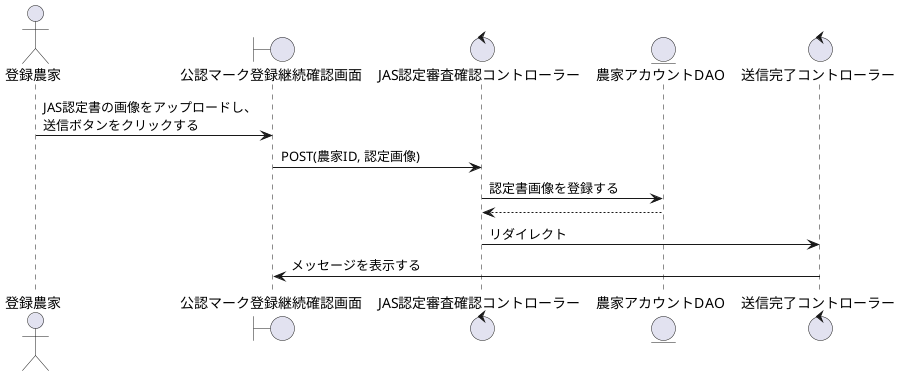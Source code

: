 @startuml JAS認定登録

actor    "登録農家" as act
boundary "公認マーク登録継続確認画面" as JAS_s
control  "JAS認定審査確認コントローラー" as Acquisition_c
entity   "農家アカウントDAO" as Farmer_DAO
control  "送信完了コントローラー" as Skan_c

'-------------------------------------------------------------------------------------------

act -> JAS_s : JAS認定書の画像をアップロードし、\n送信ボタンをクリックする
JAS_s -> Acquisition_c : POST(農家ID, 認定画像)
Acquisition_c -> Farmer_DAO : 認定書画像を登録する
Farmer_DAO --> Acquisition_c
Acquisition_c -> Skan_c : リダイレクト
Skan_c -> JAS_s : メッセージを表示する

@enduml
